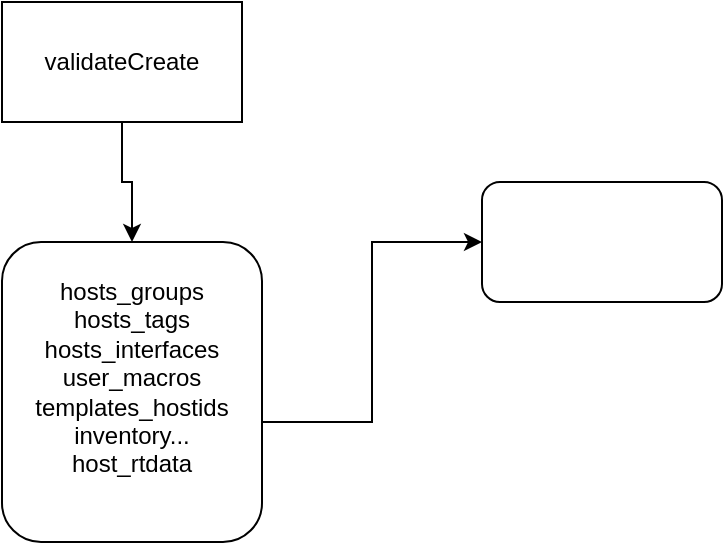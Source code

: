 <mxfile version="20.7.2" type="github">
  <diagram id="C5RBs43oDa-KdzZeNtuy" name="Page-1">
    <mxGraphModel dx="1195" dy="587" grid="1" gridSize="10" guides="1" tooltips="1" connect="1" arrows="1" fold="1" page="1" pageScale="1" pageWidth="827" pageHeight="1169" math="0" shadow="0">
      <root>
        <mxCell id="WIyWlLk6GJQsqaUBKTNV-0" />
        <mxCell id="WIyWlLk6GJQsqaUBKTNV-1" parent="WIyWlLk6GJQsqaUBKTNV-0" />
        <mxCell id="Rz1r7BLWpb3uSR28krth-3" style="edgeStyle=orthogonalEdgeStyle;rounded=0;orthogonalLoop=1;jettySize=auto;html=1;exitX=0.5;exitY=1;exitDx=0;exitDy=0;entryX=0.5;entryY=0;entryDx=0;entryDy=0;" edge="1" parent="WIyWlLk6GJQsqaUBKTNV-1" source="Rz1r7BLWpb3uSR28krth-0" target="Rz1r7BLWpb3uSR28krth-1">
          <mxGeometry relative="1" as="geometry" />
        </mxCell>
        <mxCell id="Rz1r7BLWpb3uSR28krth-0" value="&lt;div&gt;validateCreate&lt;/div&gt;" style="rounded=0;whiteSpace=wrap;html=1;" vertex="1" parent="WIyWlLk6GJQsqaUBKTNV-1">
          <mxGeometry x="200" y="60" width="120" height="60" as="geometry" />
        </mxCell>
        <mxCell id="Rz1r7BLWpb3uSR28krth-9" style="edgeStyle=orthogonalEdgeStyle;rounded=0;orthogonalLoop=1;jettySize=auto;html=1;exitX=1;exitY=0.5;exitDx=0;exitDy=0;entryX=0;entryY=0.5;entryDx=0;entryDy=0;" edge="1" parent="WIyWlLk6GJQsqaUBKTNV-1" source="Rz1r7BLWpb3uSR28krth-1" target="Rz1r7BLWpb3uSR28krth-5">
          <mxGeometry relative="1" as="geometry">
            <Array as="points">
              <mxPoint x="330" y="270" />
              <mxPoint x="385" y="270" />
              <mxPoint x="385" y="180" />
            </Array>
          </mxGeometry>
        </mxCell>
        <mxCell id="Rz1r7BLWpb3uSR28krth-1" value="&lt;div&gt;hosts_groups&lt;/div&gt;&lt;div&gt;hosts_tags&lt;/div&gt;&lt;div&gt;hosts_interfaces&lt;/div&gt;&lt;div&gt;user_macros&lt;br&gt;&lt;/div&gt;&lt;div&gt;templates_hostids&lt;/div&gt;&lt;div&gt;inventory...&lt;/div&gt;&lt;div&gt;host_rtdata&lt;br&gt;&lt;/div&gt;&lt;div&gt;&lt;br&gt;&lt;/div&gt;" style="rounded=1;whiteSpace=wrap;html=1;" vertex="1" parent="WIyWlLk6GJQsqaUBKTNV-1">
          <mxGeometry x="200" y="180" width="130" height="150" as="geometry" />
        </mxCell>
        <mxCell id="Rz1r7BLWpb3uSR28krth-5" value="" style="rounded=1;whiteSpace=wrap;html=1;" vertex="1" parent="WIyWlLk6GJQsqaUBKTNV-1">
          <mxGeometry x="440" y="150" width="120" height="60" as="geometry" />
        </mxCell>
      </root>
    </mxGraphModel>
  </diagram>
</mxfile>
